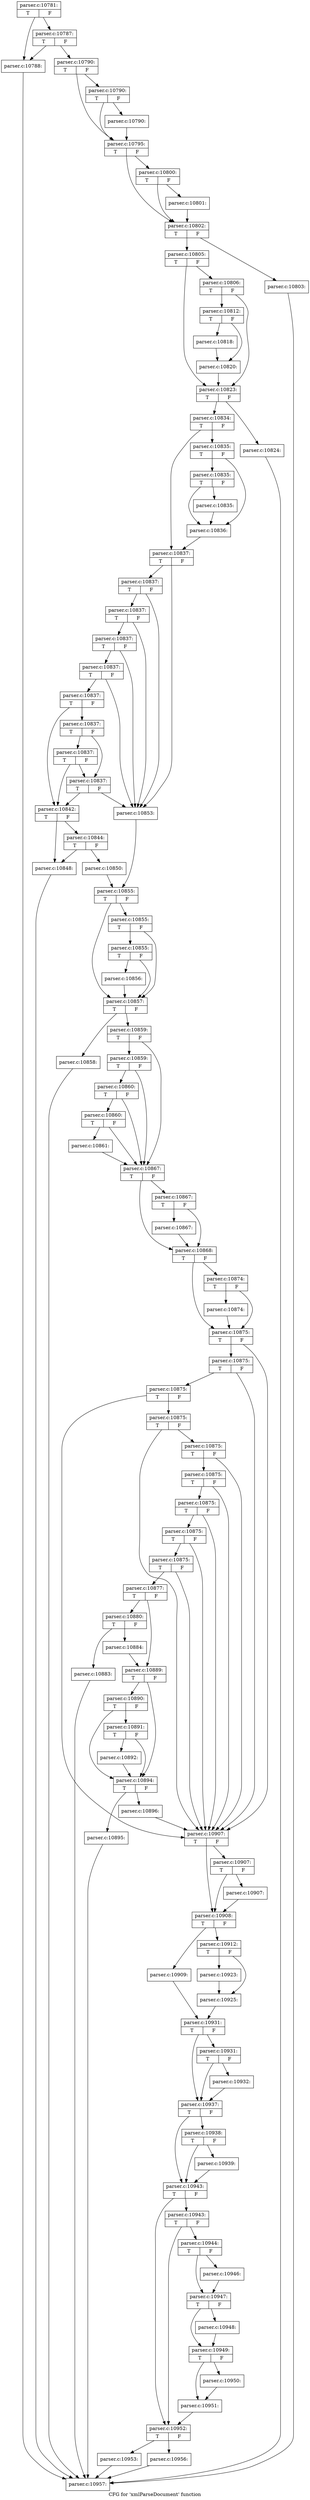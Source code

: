 digraph "CFG for 'xmlParseDocument' function" {
	label="CFG for 'xmlParseDocument' function";

	Node0x5dc7760 [shape=record,label="{parser.c:10781:|{<s0>T|<s1>F}}"];
	Node0x5dc7760 -> Node0x5dc8a00;
	Node0x5dc7760 -> Node0x5dc8ce0;
	Node0x5dc8ce0 [shape=record,label="{parser.c:10787:|{<s0>T|<s1>F}}"];
	Node0x5dc8ce0 -> Node0x5dc8a00;
	Node0x5dc8ce0 -> Node0x5dc8c90;
	Node0x5dc8a00 [shape=record,label="{parser.c:10788:}"];
	Node0x5dc8a00 -> Node0x5dc79e0;
	Node0x5dc8c90 [shape=record,label="{parser.c:10790:|{<s0>T|<s1>F}}"];
	Node0x5dc8c90 -> Node0x5dc9290;
	Node0x5dc8c90 -> Node0x5dc9240;
	Node0x5dc9290 [shape=record,label="{parser.c:10790:|{<s0>T|<s1>F}}"];
	Node0x5dc9290 -> Node0x5dc91f0;
	Node0x5dc9290 -> Node0x5dc9240;
	Node0x5dc91f0 [shape=record,label="{parser.c:10790:}"];
	Node0x5dc91f0 -> Node0x5dc9240;
	Node0x5dc9240 [shape=record,label="{parser.c:10795:|{<s0>T|<s1>F}}"];
	Node0x5dc9240 -> Node0x5dc9fd0;
	Node0x5dc9240 -> Node0x5dc9f80;
	Node0x5dc9fd0 [shape=record,label="{parser.c:10800:|{<s0>T|<s1>F}}"];
	Node0x5dc9fd0 -> Node0x5dc9f30;
	Node0x5dc9fd0 -> Node0x5dc9f80;
	Node0x5dc9f30 [shape=record,label="{parser.c:10801:}"];
	Node0x5dc9f30 -> Node0x5dc9f80;
	Node0x5dc9f80 [shape=record,label="{parser.c:10802:|{<s0>T|<s1>F}}"];
	Node0x5dc9f80 -> Node0x5dcb0a0;
	Node0x5dc9f80 -> Node0x5dcb3f0;
	Node0x5dcb0a0 [shape=record,label="{parser.c:10803:}"];
	Node0x5dcb0a0 -> Node0x5dc79e0;
	Node0x5dcb3f0 [shape=record,label="{parser.c:10805:|{<s0>T|<s1>F}}"];
	Node0x5dcb3f0 -> Node0x5dcb830;
	Node0x5dcb3f0 -> Node0x5dcb7e0;
	Node0x5dcb830 [shape=record,label="{parser.c:10806:|{<s0>T|<s1>F}}"];
	Node0x5dcb830 -> Node0x5dcb790;
	Node0x5dcb830 -> Node0x5dcb7e0;
	Node0x5dcb790 [shape=record,label="{parser.c:10812:|{<s0>T|<s1>F}}"];
	Node0x5dcb790 -> Node0x5dcdbe0;
	Node0x5dcb790 -> Node0x5dcdc30;
	Node0x5dcdbe0 [shape=record,label="{parser.c:10818:}"];
	Node0x5dcdbe0 -> Node0x5dcdc30;
	Node0x5dcdc30 [shape=record,label="{parser.c:10820:}"];
	Node0x5dcdc30 -> Node0x5dcb7e0;
	Node0x5dcb7e0 [shape=record,label="{parser.c:10823:|{<s0>T|<s1>F}}"];
	Node0x5dcb7e0 -> Node0x5dce310;
	Node0x5dcb7e0 -> Node0x5dce360;
	Node0x5dce310 [shape=record,label="{parser.c:10824:}"];
	Node0x5dce310 -> Node0x5dc79e0;
	Node0x5dce360 [shape=record,label="{parser.c:10834:|{<s0>T|<s1>F}}"];
	Node0x5dce360 -> Node0x5dced10;
	Node0x5dce360 -> Node0x5dced60;
	Node0x5dced10 [shape=record,label="{parser.c:10835:|{<s0>T|<s1>F}}"];
	Node0x5dced10 -> Node0x5dcf800;
	Node0x5dced10 -> Node0x5dcf7b0;
	Node0x5dcf800 [shape=record,label="{parser.c:10835:|{<s0>T|<s1>F}}"];
	Node0x5dcf800 -> Node0x5dcf760;
	Node0x5dcf800 -> Node0x5dcf7b0;
	Node0x5dcf760 [shape=record,label="{parser.c:10835:}"];
	Node0x5dcf760 -> Node0x5dcf7b0;
	Node0x5dcf7b0 [shape=record,label="{parser.c:10836:}"];
	Node0x5dcf7b0 -> Node0x5dced60;
	Node0x5dced60 [shape=record,label="{parser.c:10837:|{<s0>T|<s1>F}}"];
	Node0x5dced60 -> Node0x5dd06d0;
	Node0x5dced60 -> Node0x5dd04e0;
	Node0x5dd06d0 [shape=record,label="{parser.c:10837:|{<s0>T|<s1>F}}"];
	Node0x5dd06d0 -> Node0x5dd0680;
	Node0x5dd06d0 -> Node0x5dd04e0;
	Node0x5dd0680 [shape=record,label="{parser.c:10837:|{<s0>T|<s1>F}}"];
	Node0x5dd0680 -> Node0x5dd0630;
	Node0x5dd0680 -> Node0x5dd04e0;
	Node0x5dd0630 [shape=record,label="{parser.c:10837:|{<s0>T|<s1>F}}"];
	Node0x5dd0630 -> Node0x5dd05b0;
	Node0x5dd0630 -> Node0x5dd04e0;
	Node0x5dd05b0 [shape=record,label="{parser.c:10837:|{<s0>T|<s1>F}}"];
	Node0x5dd05b0 -> Node0x5dd0530;
	Node0x5dd05b0 -> Node0x5dd04e0;
	Node0x5dd0530 [shape=record,label="{parser.c:10837:|{<s0>T|<s1>F}}"];
	Node0x5dd0530 -> Node0x5dd0440;
	Node0x5dd0530 -> Node0x5dd1fc0;
	Node0x5dd1fc0 [shape=record,label="{parser.c:10837:|{<s0>T|<s1>F}}"];
	Node0x5dd1fc0 -> Node0x5dd24d0;
	Node0x5dd1fc0 -> Node0x5dd1f70;
	Node0x5dd24d0 [shape=record,label="{parser.c:10837:|{<s0>T|<s1>F}}"];
	Node0x5dd24d0 -> Node0x5dd0440;
	Node0x5dd24d0 -> Node0x5dd1f70;
	Node0x5dd1f70 [shape=record,label="{parser.c:10837:|{<s0>T|<s1>F}}"];
	Node0x5dd1f70 -> Node0x5dd0440;
	Node0x5dd1f70 -> Node0x5dd04e0;
	Node0x5dd0440 [shape=record,label="{parser.c:10842:|{<s0>T|<s1>F}}"];
	Node0x5dd0440 -> Node0x5dd34e0;
	Node0x5dd0440 -> Node0x5dd3580;
	Node0x5dd3580 [shape=record,label="{parser.c:10844:|{<s0>T|<s1>F}}"];
	Node0x5dd3580 -> Node0x5dd34e0;
	Node0x5dd3580 -> Node0x5dd3530;
	Node0x5dd34e0 [shape=record,label="{parser.c:10848:}"];
	Node0x5dd34e0 -> Node0x5dc79e0;
	Node0x5dd3530 [shape=record,label="{parser.c:10850:}"];
	Node0x5dd3530 -> Node0x5dd0490;
	Node0x5dd04e0 [shape=record,label="{parser.c:10853:}"];
	Node0x5dd04e0 -> Node0x5dd0490;
	Node0x5dd0490 [shape=record,label="{parser.c:10855:|{<s0>T|<s1>F}}"];
	Node0x5dd0490 -> Node0x5dd4ba0;
	Node0x5dd0490 -> Node0x5dd4ad0;
	Node0x5dd4ba0 [shape=record,label="{parser.c:10855:|{<s0>T|<s1>F}}"];
	Node0x5dd4ba0 -> Node0x5dd4b20;
	Node0x5dd4ba0 -> Node0x5dd4ad0;
	Node0x5dd4b20 [shape=record,label="{parser.c:10855:|{<s0>T|<s1>F}}"];
	Node0x5dd4b20 -> Node0x5dd4ad0;
	Node0x5dd4b20 -> Node0x5dd4a80;
	Node0x5dd4a80 [shape=record,label="{parser.c:10856:}"];
	Node0x5dd4a80 -> Node0x5dd4ad0;
	Node0x5dd4ad0 [shape=record,label="{parser.c:10857:|{<s0>T|<s1>F}}"];
	Node0x5dd4ad0 -> Node0x5dd5cb0;
	Node0x5dd4ad0 -> Node0x5dd5d00;
	Node0x5dd5cb0 [shape=record,label="{parser.c:10858:}"];
	Node0x5dd5cb0 -> Node0x5dc79e0;
	Node0x5dd5d00 [shape=record,label="{parser.c:10859:|{<s0>T|<s1>F}}"];
	Node0x5dd5d00 -> Node0x5dd6450;
	Node0x5dd5d00 -> Node0x5dd6300;
	Node0x5dd6450 [shape=record,label="{parser.c:10859:|{<s0>T|<s1>F}}"];
	Node0x5dd6450 -> Node0x5dd63d0;
	Node0x5dd6450 -> Node0x5dd6300;
	Node0x5dd63d0 [shape=record,label="{parser.c:10860:|{<s0>T|<s1>F}}"];
	Node0x5dd63d0 -> Node0x5dd6350;
	Node0x5dd63d0 -> Node0x5dd6300;
	Node0x5dd6350 [shape=record,label="{parser.c:10860:|{<s0>T|<s1>F}}"];
	Node0x5dd6350 -> Node0x5dd62b0;
	Node0x5dd6350 -> Node0x5dd6300;
	Node0x5dd62b0 [shape=record,label="{parser.c:10861:}"];
	Node0x5dd62b0 -> Node0x5dd6300;
	Node0x5dd6300 [shape=record,label="{parser.c:10867:|{<s0>T|<s1>F}}"];
	Node0x5dd6300 -> Node0x5dd7ea0;
	Node0x5dd6300 -> Node0x5dd7e50;
	Node0x5dd7ea0 [shape=record,label="{parser.c:10867:|{<s0>T|<s1>F}}"];
	Node0x5dd7ea0 -> Node0x5dd7e00;
	Node0x5dd7ea0 -> Node0x5dd7e50;
	Node0x5dd7e00 [shape=record,label="{parser.c:10867:}"];
	Node0x5dd7e00 -> Node0x5dd7e50;
	Node0x5dd7e50 [shape=record,label="{parser.c:10868:|{<s0>T|<s1>F}}"];
	Node0x5dd7e50 -> Node0x5dd8c10;
	Node0x5dd7e50 -> Node0x5dd8bc0;
	Node0x5dd8c10 [shape=record,label="{parser.c:10874:|{<s0>T|<s1>F}}"];
	Node0x5dd8c10 -> Node0x5dd8b70;
	Node0x5dd8c10 -> Node0x5dd8bc0;
	Node0x5dd8b70 [shape=record,label="{parser.c:10874:}"];
	Node0x5dd8b70 -> Node0x5dd8bc0;
	Node0x5dd8bc0 [shape=record,label="{parser.c:10875:|{<s0>T|<s1>F}}"];
	Node0x5dd8bc0 -> Node0x5dd9b00;
	Node0x5dd8bc0 -> Node0x5dd9850;
	Node0x5dd9b00 [shape=record,label="{parser.c:10875:|{<s0>T|<s1>F}}"];
	Node0x5dd9b00 -> Node0x5dd9ab0;
	Node0x5dd9b00 -> Node0x5dd9850;
	Node0x5dd9ab0 [shape=record,label="{parser.c:10875:|{<s0>T|<s1>F}}"];
	Node0x5dd9ab0 -> Node0x5dd9a60;
	Node0x5dd9ab0 -> Node0x5dd9850;
	Node0x5dd9a60 [shape=record,label="{parser.c:10875:|{<s0>T|<s1>F}}"];
	Node0x5dd9a60 -> Node0x5dd9a10;
	Node0x5dd9a60 -> Node0x5dd9850;
	Node0x5dd9a10 [shape=record,label="{parser.c:10875:|{<s0>T|<s1>F}}"];
	Node0x5dd9a10 -> Node0x5dd99c0;
	Node0x5dd9a10 -> Node0x5dd9850;
	Node0x5dd99c0 [shape=record,label="{parser.c:10875:|{<s0>T|<s1>F}}"];
	Node0x5dd99c0 -> Node0x5dd9970;
	Node0x5dd99c0 -> Node0x5dd9850;
	Node0x5dd9970 [shape=record,label="{parser.c:10875:|{<s0>T|<s1>F}}"];
	Node0x5dd9970 -> Node0x5dd9920;
	Node0x5dd9970 -> Node0x5dd9850;
	Node0x5dd9920 [shape=record,label="{parser.c:10875:|{<s0>T|<s1>F}}"];
	Node0x5dd9920 -> Node0x5dd98a0;
	Node0x5dd9920 -> Node0x5dd9850;
	Node0x5dd98a0 [shape=record,label="{parser.c:10875:|{<s0>T|<s1>F}}"];
	Node0x5dd98a0 -> Node0x5dd9800;
	Node0x5dd98a0 -> Node0x5dd9850;
	Node0x5dd9800 [shape=record,label="{parser.c:10877:|{<s0>T|<s1>F}}"];
	Node0x5dd9800 -> Node0x5ddcab0;
	Node0x5dd9800 -> Node0x5ddcb00;
	Node0x5ddcab0 [shape=record,label="{parser.c:10880:|{<s0>T|<s1>F}}"];
	Node0x5ddcab0 -> Node0x5dddb00;
	Node0x5ddcab0 -> Node0x5ddde30;
	Node0x5dddb00 [shape=record,label="{parser.c:10883:}"];
	Node0x5dddb00 -> Node0x5dc79e0;
	Node0x5ddde30 [shape=record,label="{parser.c:10884:}"];
	Node0x5ddde30 -> Node0x5ddcb00;
	Node0x5ddcb00 [shape=record,label="{parser.c:10889:|{<s0>T|<s1>F}}"];
	Node0x5ddcb00 -> Node0x5dde560;
	Node0x5ddcb00 -> Node0x5dde490;
	Node0x5dde560 [shape=record,label="{parser.c:10890:|{<s0>T|<s1>F}}"];
	Node0x5dde560 -> Node0x5dde4e0;
	Node0x5dde560 -> Node0x5dde490;
	Node0x5dde4e0 [shape=record,label="{parser.c:10891:|{<s0>T|<s1>F}}"];
	Node0x5dde4e0 -> Node0x5dde490;
	Node0x5dde4e0 -> Node0x5dde440;
	Node0x5dde440 [shape=record,label="{parser.c:10892:}"];
	Node0x5dde440 -> Node0x5dde490;
	Node0x5dde490 [shape=record,label="{parser.c:10894:|{<s0>T|<s1>F}}"];
	Node0x5dde490 -> Node0x5ddfc20;
	Node0x5dde490 -> Node0x5ddfc70;
	Node0x5ddfc20 [shape=record,label="{parser.c:10895:}"];
	Node0x5ddfc20 -> Node0x5dc79e0;
	Node0x5ddfc70 [shape=record,label="{parser.c:10896:}"];
	Node0x5ddfc70 -> Node0x5dd9850;
	Node0x5dd9850 [shape=record,label="{parser.c:10907:|{<s0>T|<s1>F}}"];
	Node0x5dd9850 -> Node0x5de0dc0;
	Node0x5dd9850 -> Node0x5de0d70;
	Node0x5de0dc0 [shape=record,label="{parser.c:10907:|{<s0>T|<s1>F}}"];
	Node0x5de0dc0 -> Node0x5de0790;
	Node0x5de0dc0 -> Node0x5de0d70;
	Node0x5de0790 [shape=record,label="{parser.c:10907:}"];
	Node0x5de0790 -> Node0x5de0d70;
	Node0x5de0d70 [shape=record,label="{parser.c:10908:|{<s0>T|<s1>F}}"];
	Node0x5de0d70 -> Node0x5de18e0;
	Node0x5de0d70 -> Node0x5de1980;
	Node0x5de18e0 [shape=record,label="{parser.c:10909:}"];
	Node0x5de18e0 -> Node0x5de1930;
	Node0x5de1980 [shape=record,label="{parser.c:10912:|{<s0>T|<s1>F}}"];
	Node0x5de1980 -> Node0x5de2920;
	Node0x5de1980 -> Node0x5de2970;
	Node0x5de2920 [shape=record,label="{parser.c:10923:}"];
	Node0x5de2920 -> Node0x5de2970;
	Node0x5de2970 [shape=record,label="{parser.c:10925:}"];
	Node0x5de2970 -> Node0x5de1930;
	Node0x5de1930 [shape=record,label="{parser.c:10931:|{<s0>T|<s1>F}}"];
	Node0x5de1930 -> Node0x5de35b0;
	Node0x5de1930 -> Node0x5de3560;
	Node0x5de35b0 [shape=record,label="{parser.c:10931:|{<s0>T|<s1>F}}"];
	Node0x5de35b0 -> Node0x5de3510;
	Node0x5de35b0 -> Node0x5de3560;
	Node0x5de3510 [shape=record,label="{parser.c:10932:}"];
	Node0x5de3510 -> Node0x5de3560;
	Node0x5de3560 [shape=record,label="{parser.c:10937:|{<s0>T|<s1>F}}"];
	Node0x5de3560 -> Node0x5de4490;
	Node0x5de3560 -> Node0x5de4440;
	Node0x5de4490 [shape=record,label="{parser.c:10938:|{<s0>T|<s1>F}}"];
	Node0x5de4490 -> Node0x5de43f0;
	Node0x5de4490 -> Node0x5de4440;
	Node0x5de43f0 [shape=record,label="{parser.c:10939:}"];
	Node0x5de43f0 -> Node0x5de4440;
	Node0x5de4440 [shape=record,label="{parser.c:10943:|{<s0>T|<s1>F}}"];
	Node0x5de4440 -> Node0x5de5960;
	Node0x5de4440 -> Node0x5de5910;
	Node0x5de5960 [shape=record,label="{parser.c:10943:|{<s0>T|<s1>F}}"];
	Node0x5de5960 -> Node0x5de5320;
	Node0x5de5960 -> Node0x5de5910;
	Node0x5de5320 [shape=record,label="{parser.c:10944:|{<s0>T|<s1>F}}"];
	Node0x5de5320 -> Node0x5de63a0;
	Node0x5de5320 -> Node0x5de63f0;
	Node0x5de63a0 [shape=record,label="{parser.c:10946:}"];
	Node0x5de63a0 -> Node0x5de63f0;
	Node0x5de63f0 [shape=record,label="{parser.c:10947:|{<s0>T|<s1>F}}"];
	Node0x5de63f0 -> Node0x5de6c50;
	Node0x5de63f0 -> Node0x5de6ca0;
	Node0x5de6c50 [shape=record,label="{parser.c:10948:}"];
	Node0x5de6c50 -> Node0x5de6ca0;
	Node0x5de6ca0 [shape=record,label="{parser.c:10949:|{<s0>T|<s1>F}}"];
	Node0x5de6ca0 -> Node0x5de7500;
	Node0x5de6ca0 -> Node0x5de7550;
	Node0x5de7500 [shape=record,label="{parser.c:10950:}"];
	Node0x5de7500 -> Node0x5de7550;
	Node0x5de7550 [shape=record,label="{parser.c:10951:}"];
	Node0x5de7550 -> Node0x5de5910;
	Node0x5de5910 [shape=record,label="{parser.c:10952:|{<s0>T|<s1>F}}"];
	Node0x5de5910 -> Node0x5de8000;
	Node0x5de5910 -> Node0x5de7fb0;
	Node0x5de7fb0 [shape=record,label="{parser.c:10953:}"];
	Node0x5de7fb0 -> Node0x5dc79e0;
	Node0x5de8000 [shape=record,label="{parser.c:10956:}"];
	Node0x5de8000 -> Node0x5dc79e0;
	Node0x5dc79e0 [shape=record,label="{parser.c:10957:}"];
}
